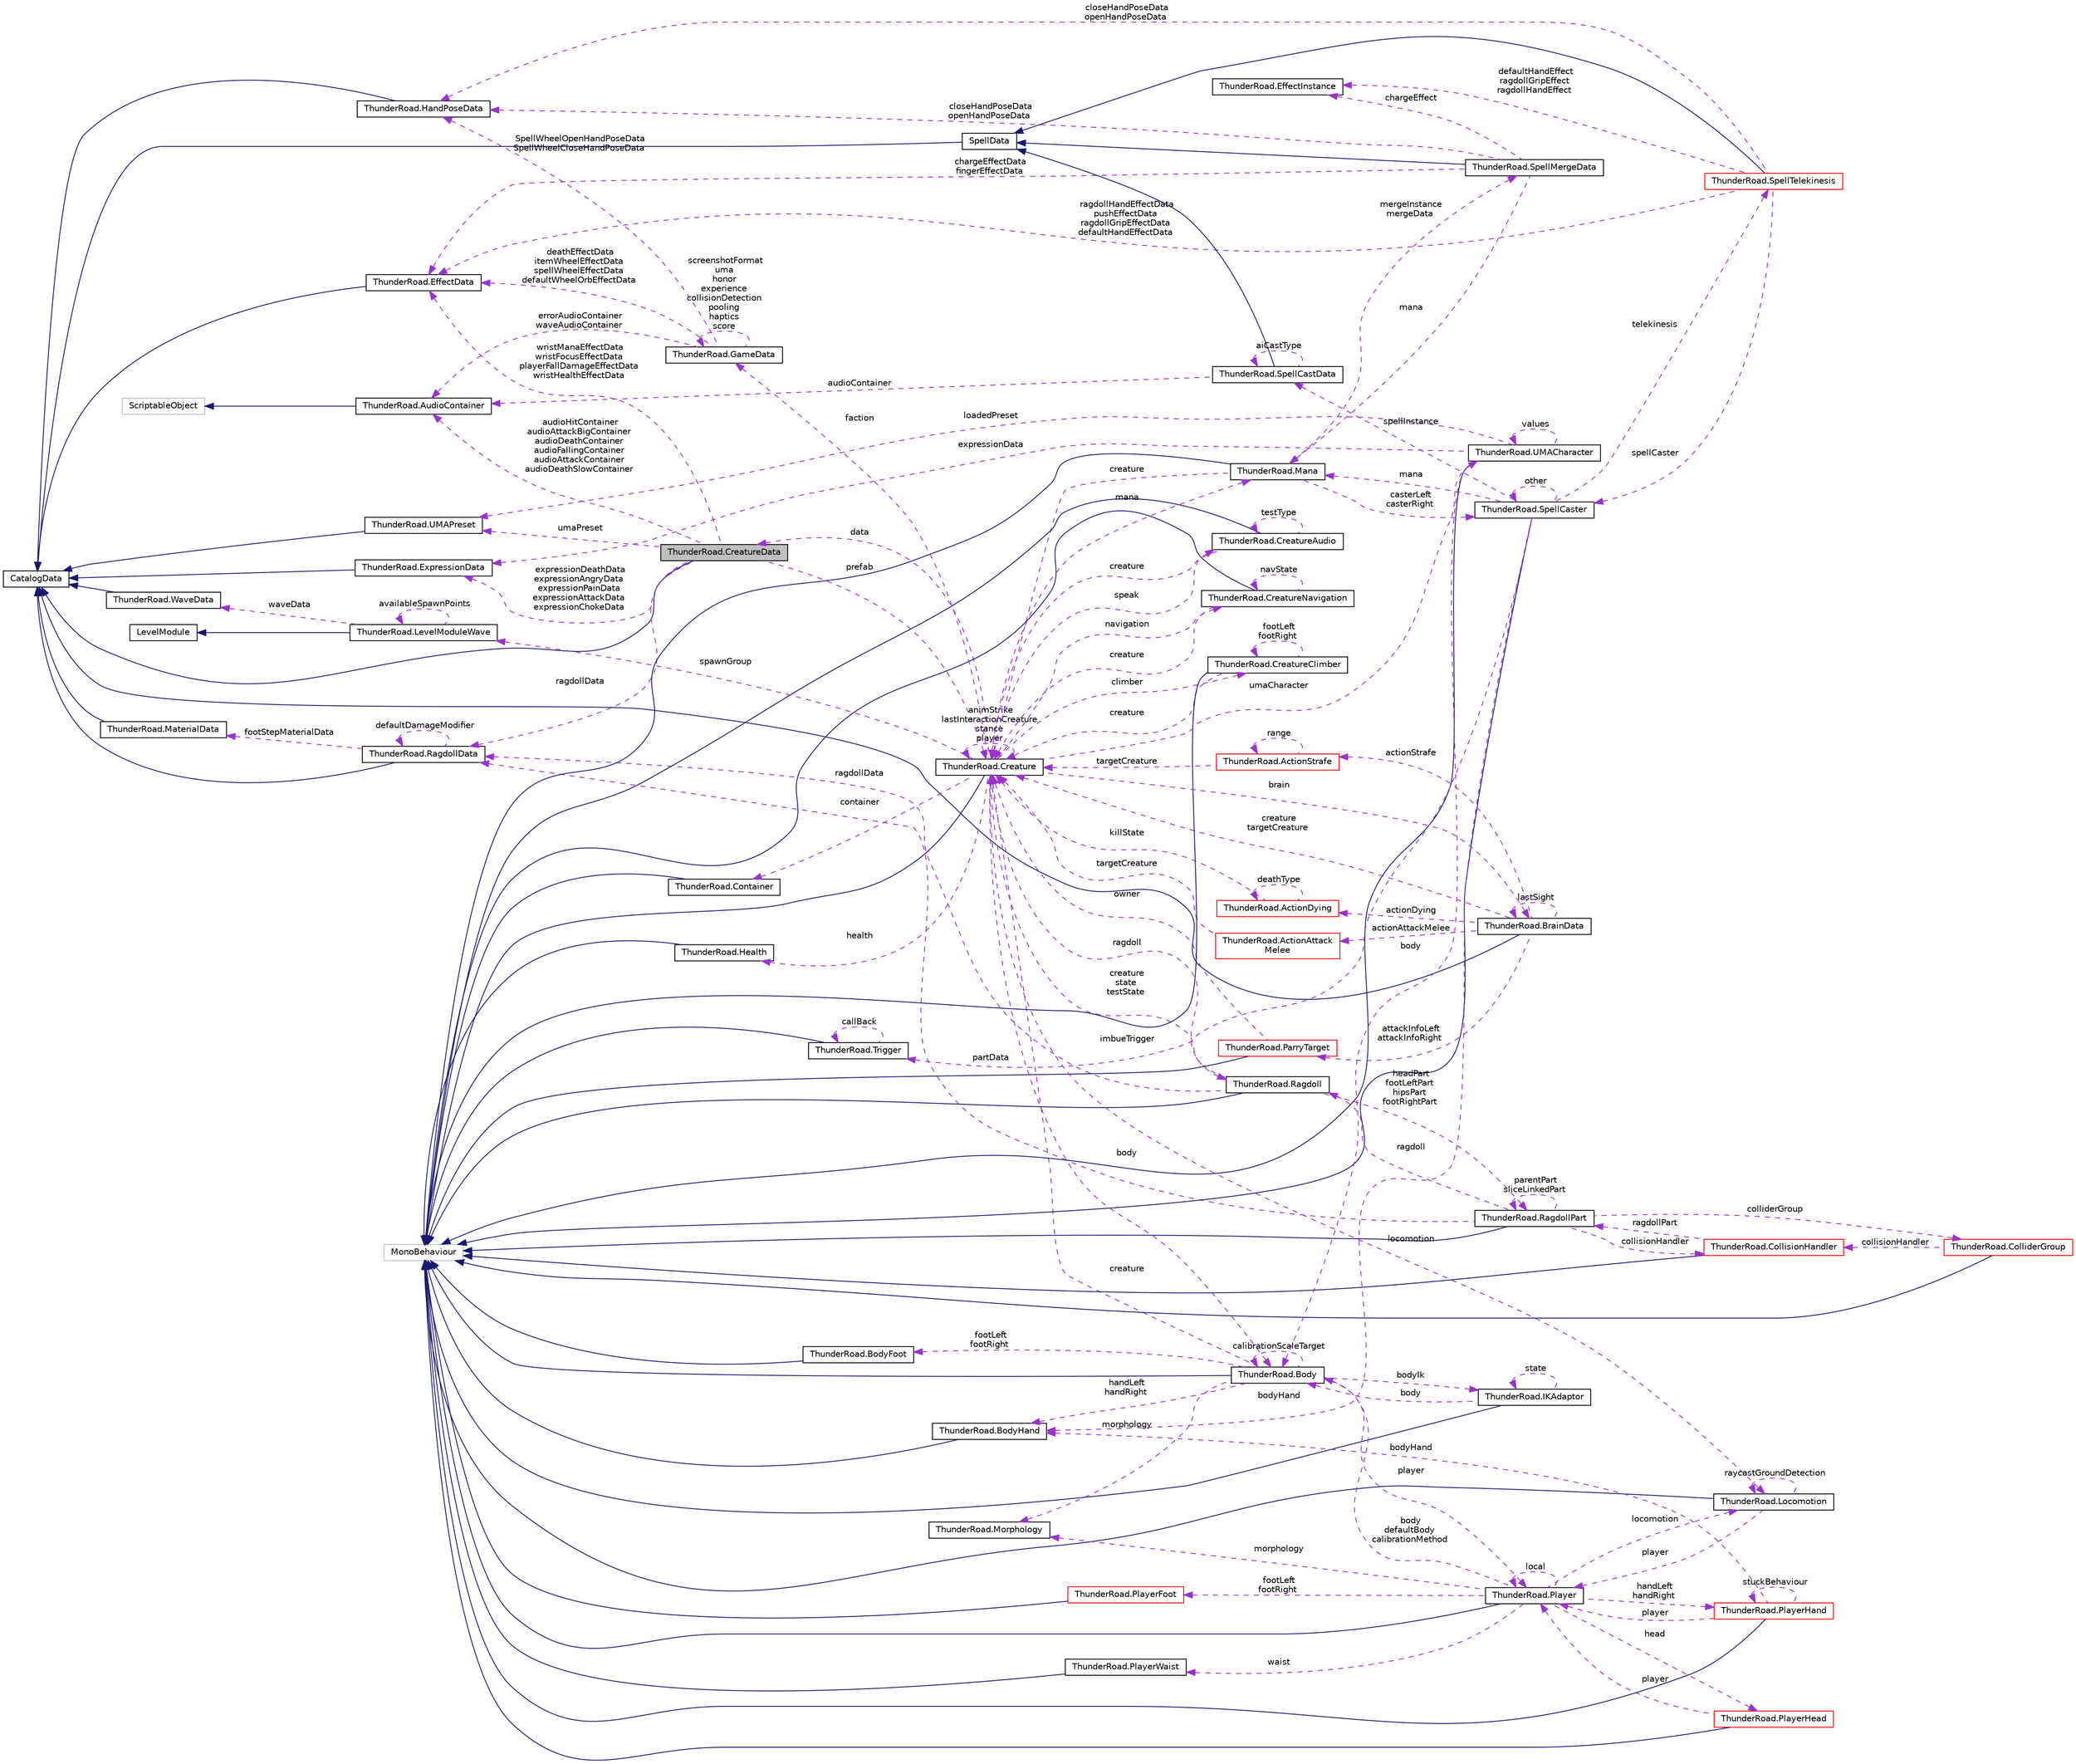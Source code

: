 digraph "ThunderRoad.CreatureData"
{
 // LATEX_PDF_SIZE
  edge [fontname="Helvetica",fontsize="10",labelfontname="Helvetica",labelfontsize="10"];
  node [fontname="Helvetica",fontsize="10",shape=record];
  rankdir="LR";
  Node1 [label="ThunderRoad.CreatureData",height=0.2,width=0.4,color="black", fillcolor="grey75", style="filled", fontcolor="black",tooltip="Class CreatureData. Implements the ThunderRoad.CatalogData"];
  Node2 -> Node1 [dir="back",color="midnightblue",fontsize="10",style="solid",fontname="Helvetica"];
  Node2 [label="CatalogData",height=0.2,width=0.4,color="black", fillcolor="white", style="filled",URL="$class_thunder_road_1_1_catalog_data.html",tooltip="Class CatalogData."];
  Node3 -> Node1 [dir="back",color="darkorchid3",fontsize="10",style="dashed",label=" ragdollData" ,fontname="Helvetica"];
  Node3 [label="ThunderRoad.RagdollData",height=0.2,width=0.4,color="black", fillcolor="white", style="filled",URL="$class_thunder_road_1_1_ragdoll_data.html",tooltip="Class RagdollData. Implements the ThunderRoad.CatalogData"];
  Node2 -> Node3 [dir="back",color="midnightblue",fontsize="10",style="solid",fontname="Helvetica"];
  Node4 -> Node3 [dir="back",color="darkorchid3",fontsize="10",style="dashed",label=" footStepMaterialData" ,fontname="Helvetica"];
  Node4 [label="ThunderRoad.MaterialData",height=0.2,width=0.4,color="black", fillcolor="white", style="filled",URL="$class_thunder_road_1_1_material_data.html",tooltip="Class MaterialData. Implements the ThunderRoad.CatalogData"];
  Node2 -> Node4 [dir="back",color="midnightblue",fontsize="10",style="solid",fontname="Helvetica"];
  Node3 -> Node3 [dir="back",color="darkorchid3",fontsize="10",style="dashed",label=" defaultDamageModifier" ,fontname="Helvetica"];
  Node5 -> Node1 [dir="back",color="darkorchid3",fontsize="10",style="dashed",label=" wristManaEffectData\nwristFocusEffectData\nplayerFallDamageEffectData\nwristHealthEffectData" ,fontname="Helvetica"];
  Node5 [label="ThunderRoad.EffectData",height=0.2,width=0.4,color="black", fillcolor="white", style="filled",URL="$class_thunder_road_1_1_effect_data.html",tooltip="Class EffectData. Implements the ThunderRoad.CatalogData"];
  Node2 -> Node5 [dir="back",color="midnightblue",fontsize="10",style="solid",fontname="Helvetica"];
  Node6 -> Node1 [dir="back",color="darkorchid3",fontsize="10",style="dashed",label=" umaPreset" ,fontname="Helvetica"];
  Node6 [label="ThunderRoad.UMAPreset",height=0.2,width=0.4,color="black", fillcolor="white", style="filled",URL="$class_thunder_road_1_1_u_m_a_preset.html",tooltip="Class UMAPreset. Implements the ThunderRoad.CatalogData"];
  Node2 -> Node6 [dir="back",color="midnightblue",fontsize="10",style="solid",fontname="Helvetica"];
  Node7 -> Node1 [dir="back",color="darkorchid3",fontsize="10",style="dashed",label=" audioHitContainer\naudioAttackBigContainer\naudioDeathContainer\naudioFallingContainer\naudioAttackContainer\naudioDeathSlowContainer" ,fontname="Helvetica"];
  Node7 [label="ThunderRoad.AudioContainer",height=0.2,width=0.4,color="black", fillcolor="white", style="filled",URL="$class_thunder_road_1_1_audio_container.html",tooltip="Class AudioContainer. Implements the UnityEngine.ScriptableObject"];
  Node8 -> Node7 [dir="back",color="midnightblue",fontsize="10",style="solid",fontname="Helvetica"];
  Node8 [label="ScriptableObject",height=0.2,width=0.4,color="grey75", fillcolor="white", style="filled",tooltip=" "];
  Node9 -> Node1 [dir="back",color="darkorchid3",fontsize="10",style="dashed",label=" expressionDeathData\nexpressionAngryData\nexpressionPainData\nexpressionAttackData\nexpressionChokeData" ,fontname="Helvetica"];
  Node9 [label="ThunderRoad.ExpressionData",height=0.2,width=0.4,color="black", fillcolor="white", style="filled",URL="$class_thunder_road_1_1_expression_data.html",tooltip="Class ExpressionData. Implements the ThunderRoad.CatalogData"];
  Node2 -> Node9 [dir="back",color="midnightblue",fontsize="10",style="solid",fontname="Helvetica"];
  Node10 -> Node1 [dir="back",color="darkorchid3",fontsize="10",style="dashed",label=" prefab" ,fontname="Helvetica"];
  Node10 [label="ThunderRoad.Creature",height=0.2,width=0.4,color="black", fillcolor="white", style="filled",URL="$class_thunder_road_1_1_creature.html",tooltip="Class Creature. Implements the UnityEngine.MonoBehaviour"];
  Node11 -> Node10 [dir="back",color="midnightblue",fontsize="10",style="solid",fontname="Helvetica"];
  Node11 [label="MonoBehaviour",height=0.2,width=0.4,color="grey75", fillcolor="white", style="filled",tooltip=" "];
  Node12 -> Node10 [dir="back",color="darkorchid3",fontsize="10",style="dashed",label=" climber" ,fontname="Helvetica"];
  Node12 [label="ThunderRoad.CreatureClimber",height=0.2,width=0.4,color="black", fillcolor="white", style="filled",URL="$class_thunder_road_1_1_creature_climber.html",tooltip="Class CreatureClimber. Implements the UnityEngine.MonoBehaviour"];
  Node11 -> Node12 [dir="back",color="midnightblue",fontsize="10",style="solid",fontname="Helvetica"];
  Node12 -> Node12 [dir="back",color="darkorchid3",fontsize="10",style="dashed",label=" footLeft\nfootRight" ,fontname="Helvetica"];
  Node10 -> Node12 [dir="back",color="darkorchid3",fontsize="10",style="dashed",label=" creature" ,fontname="Helvetica"];
  Node13 -> Node10 [dir="back",color="darkorchid3",fontsize="10",style="dashed",label=" health" ,fontname="Helvetica"];
  Node13 [label="ThunderRoad.Health",height=0.2,width=0.4,color="black", fillcolor="white", style="filled",URL="$class_thunder_road_1_1_health.html",tooltip="Class Health. Implements the UnityEngine.MonoBehaviour"];
  Node11 -> Node13 [dir="back",color="midnightblue",fontsize="10",style="solid",fontname="Helvetica"];
  Node14 -> Node10 [dir="back",color="darkorchid3",fontsize="10",style="dashed",label=" faction" ,fontname="Helvetica"];
  Node14 [label="ThunderRoad.GameData",height=0.2,width=0.4,color="black", fillcolor="white", style="filled",URL="$class_thunder_road_1_1_game_data.html",tooltip="Class GameData."];
  Node14 -> Node14 [dir="back",color="darkorchid3",fontsize="10",style="dashed",label=" screenshotFormat\numa\nhonor\nexperience\ncollisionDetection\npooling\nhaptics\nscore" ,fontname="Helvetica"];
  Node5 -> Node14 [dir="back",color="darkorchid3",fontsize="10",style="dashed",label=" deathEffectData\nitemWheelEffectData\nspellWheelEffectData\ndefaultWheelOrbEffectData" ,fontname="Helvetica"];
  Node15 -> Node14 [dir="back",color="darkorchid3",fontsize="10",style="dashed",label=" SpellWheelOpenHandPoseData\nSpellWheelCloseHandPoseData" ,fontname="Helvetica"];
  Node15 [label="ThunderRoad.HandPoseData",height=0.2,width=0.4,color="black", fillcolor="white", style="filled",URL="$class_thunder_road_1_1_hand_pose_data.html",tooltip="Class HandPoseData. Implements the ThunderRoad.CatalogData"];
  Node2 -> Node15 [dir="back",color="midnightblue",fontsize="10",style="solid",fontname="Helvetica"];
  Node7 -> Node14 [dir="back",color="darkorchid3",fontsize="10",style="dashed",label=" errorAudioContainer\nwaveAudioContainer" ,fontname="Helvetica"];
  Node16 -> Node10 [dir="back",color="darkorchid3",fontsize="10",style="dashed",label=" spawnGroup" ,fontname="Helvetica"];
  Node16 [label="ThunderRoad.LevelModuleWave",height=0.2,width=0.4,color="black", fillcolor="white", style="filled",URL="$class_thunder_road_1_1_level_module_wave.html",tooltip="Class LevelModuleWave. Implements the ThunderRoad.LevelModule"];
  Node17 -> Node16 [dir="back",color="midnightblue",fontsize="10",style="solid",fontname="Helvetica"];
  Node17 [label="LevelModule",height=0.2,width=0.4,color="black", fillcolor="white", style="filled",URL="$class_thunder_road_1_1_level_module.html",tooltip="Class LevelModule."];
  Node16 -> Node16 [dir="back",color="darkorchid3",fontsize="10",style="dashed",label=" availableSpawnPoints" ,fontname="Helvetica"];
  Node18 -> Node16 [dir="back",color="darkorchid3",fontsize="10",style="dashed",label=" waveData" ,fontname="Helvetica"];
  Node18 [label="ThunderRoad.WaveData",height=0.2,width=0.4,color="black", fillcolor="white", style="filled",URL="$class_thunder_road_1_1_wave_data.html",tooltip="Class WaveData. Implements the ThunderRoad.CatalogData"];
  Node2 -> Node18 [dir="back",color="midnightblue",fontsize="10",style="solid",fontname="Helvetica"];
  Node1 -> Node10 [dir="back",color="darkorchid3",fontsize="10",style="dashed",label=" data" ,fontname="Helvetica"];
  Node19 -> Node10 [dir="back",color="darkorchid3",fontsize="10",style="dashed",label=" locomotion" ,fontname="Helvetica"];
  Node19 [label="ThunderRoad.Locomotion",height=0.2,width=0.4,color="black", fillcolor="white", style="filled",URL="$class_thunder_road_1_1_locomotion.html",tooltip="Class Locomotion. Implements the UnityEngine.MonoBehaviour"];
  Node11 -> Node19 [dir="back",color="midnightblue",fontsize="10",style="solid",fontname="Helvetica"];
  Node20 -> Node19 [dir="back",color="darkorchid3",fontsize="10",style="dashed",label=" player" ,fontname="Helvetica"];
  Node20 [label="ThunderRoad.Player",height=0.2,width=0.4,color="black", fillcolor="white", style="filled",URL="$class_thunder_road_1_1_player.html",tooltip="Class Player. Implements the UnityEngine.MonoBehaviour"];
  Node11 -> Node20 [dir="back",color="midnightblue",fontsize="10",style="solid",fontname="Helvetica"];
  Node21 -> Node20 [dir="back",color="darkorchid3",fontsize="10",style="dashed",label=" footLeft\nfootRight" ,fontname="Helvetica"];
  Node21 [label="ThunderRoad.PlayerFoot",height=0.2,width=0.4,color="red", fillcolor="white", style="filled",URL="$class_thunder_road_1_1_player_foot.html",tooltip="Class PlayerFoot. Implements the UnityEngine.MonoBehaviour"];
  Node11 -> Node21 [dir="back",color="midnightblue",fontsize="10",style="solid",fontname="Helvetica"];
  Node20 -> Node20 [dir="back",color="darkorchid3",fontsize="10",style="dashed",label=" local" ,fontname="Helvetica"];
  Node75 -> Node20 [dir="back",color="darkorchid3",fontsize="10",style="dashed",label=" morphology" ,fontname="Helvetica"];
  Node75 [label="ThunderRoad.Morphology",height=0.2,width=0.4,color="black", fillcolor="white", style="filled",URL="$class_thunder_road_1_1_morphology.html",tooltip="Class Morphology."];
  Node19 -> Node20 [dir="back",color="darkorchid3",fontsize="10",style="dashed",label=" locomotion" ,fontname="Helvetica"];
  Node76 -> Node20 [dir="back",color="darkorchid3",fontsize="10",style="dashed",label=" head" ,fontname="Helvetica"];
  Node76 [label="ThunderRoad.PlayerHead",height=0.2,width=0.4,color="red", fillcolor="white", style="filled",URL="$class_thunder_road_1_1_player_head.html",tooltip="Class PlayerHead. Implements the UnityEngine.MonoBehaviour"];
  Node11 -> Node76 [dir="back",color="midnightblue",fontsize="10",style="solid",fontname="Helvetica"];
  Node20 -> Node76 [dir="back",color="darkorchid3",fontsize="10",style="dashed",label=" player" ,fontname="Helvetica"];
  Node77 -> Node20 [dir="back",color="darkorchid3",fontsize="10",style="dashed",label=" body\ndefaultBody\ncalibrationMethod" ,fontname="Helvetica"];
  Node77 [label="ThunderRoad.Body",height=0.2,width=0.4,color="black", fillcolor="white", style="filled",URL="$class_thunder_road_1_1_body.html",tooltip="Class Body. Implements the UnityEngine.MonoBehaviour"];
  Node11 -> Node77 [dir="back",color="midnightblue",fontsize="10",style="solid",fontname="Helvetica"];
  Node20 -> Node77 [dir="back",color="darkorchid3",fontsize="10",style="dashed",label=" player" ,fontname="Helvetica"];
  Node75 -> Node77 [dir="back",color="darkorchid3",fontsize="10",style="dashed",label=" morphology" ,fontname="Helvetica"];
  Node78 -> Node77 [dir="back",color="darkorchid3",fontsize="10",style="dashed",label=" bodyIk" ,fontname="Helvetica"];
  Node78 [label="ThunderRoad.IKAdaptor",height=0.2,width=0.4,color="black", fillcolor="white", style="filled",URL="$class_thunder_road_1_1_i_k_adaptor.html",tooltip="Class IKAdaptor. Implements the UnityEngine.MonoBehaviour"];
  Node11 -> Node78 [dir="back",color="midnightblue",fontsize="10",style="solid",fontname="Helvetica"];
  Node78 -> Node78 [dir="back",color="darkorchid3",fontsize="10",style="dashed",label=" state" ,fontname="Helvetica"];
  Node77 -> Node78 [dir="back",color="darkorchid3",fontsize="10",style="dashed",label=" body" ,fontname="Helvetica"];
  Node77 -> Node77 [dir="back",color="darkorchid3",fontsize="10",style="dashed",label=" calibrationScaleTarget" ,fontname="Helvetica"];
  Node10 -> Node77 [dir="back",color="darkorchid3",fontsize="10",style="dashed",label=" creature" ,fontname="Helvetica"];
  Node44 -> Node77 [dir="back",color="darkorchid3",fontsize="10",style="dashed",label=" handLeft\nhandRight" ,fontname="Helvetica"];
  Node44 [label="ThunderRoad.BodyHand",height=0.2,width=0.4,color="black", fillcolor="white", style="filled",URL="$class_thunder_road_1_1_body_hand.html",tooltip="Class BodyHand. Implements the UnityEngine.MonoBehaviour"];
  Node11 -> Node44 [dir="back",color="midnightblue",fontsize="10",style="solid",fontname="Helvetica"];
  Node79 -> Node77 [dir="back",color="darkorchid3",fontsize="10",style="dashed",label=" footLeft\nfootRight" ,fontname="Helvetica"];
  Node79 [label="ThunderRoad.BodyFoot",height=0.2,width=0.4,color="black", fillcolor="white", style="filled",URL="$class_thunder_road_1_1_body_foot.html",tooltip="Class BodyFoot. Implements the UnityEngine.MonoBehaviour"];
  Node11 -> Node79 [dir="back",color="midnightblue",fontsize="10",style="solid",fontname="Helvetica"];
  Node80 -> Node20 [dir="back",color="darkorchid3",fontsize="10",style="dashed",label=" waist" ,fontname="Helvetica"];
  Node80 [label="ThunderRoad.PlayerWaist",height=0.2,width=0.4,color="black", fillcolor="white", style="filled",URL="$class_thunder_road_1_1_player_waist.html",tooltip="Class PlayerWaist. Implements the UnityEngine.MonoBehaviour"];
  Node11 -> Node80 [dir="back",color="midnightblue",fontsize="10",style="solid",fontname="Helvetica"];
  Node69 -> Node20 [dir="back",color="darkorchid3",fontsize="10",style="dashed",label=" handLeft\nhandRight" ,fontname="Helvetica"];
  Node69 [label="ThunderRoad.PlayerHand",height=0.2,width=0.4,color="red", fillcolor="white", style="filled",URL="$class_thunder_road_1_1_player_hand.html",tooltip="Class PlayerHand. Implements the UnityEngine.MonoBehaviour"];
  Node11 -> Node69 [dir="back",color="midnightblue",fontsize="10",style="solid",fontname="Helvetica"];
  Node20 -> Node69 [dir="back",color="darkorchid3",fontsize="10",style="dashed",label=" player" ,fontname="Helvetica"];
  Node44 -> Node69 [dir="back",color="darkorchid3",fontsize="10",style="dashed",label=" bodyHand" ,fontname="Helvetica"];
  Node69 -> Node69 [dir="back",color="darkorchid3",fontsize="10",style="dashed",label=" stuckBehaviour" ,fontname="Helvetica"];
  Node19 -> Node19 [dir="back",color="darkorchid3",fontsize="10",style="dashed",label=" raycastGroundDetection" ,fontname="Helvetica"];
  Node48 -> Node10 [dir="back",color="darkorchid3",fontsize="10",style="dashed",label=" ragdoll" ,fontname="Helvetica"];
  Node48 [label="ThunderRoad.Ragdoll",height=0.2,width=0.4,color="black", fillcolor="white", style="filled",URL="$class_thunder_road_1_1_ragdoll.html",tooltip="Class Ragdoll. Implements the UnityEngine.MonoBehaviour"];
  Node11 -> Node48 [dir="back",color="midnightblue",fontsize="10",style="solid",fontname="Helvetica"];
  Node3 -> Node48 [dir="back",color="darkorchid3",fontsize="10",style="dashed",label=" ragdollData" ,fontname="Helvetica"];
  Node49 -> Node48 [dir="back",color="darkorchid3",fontsize="10",style="dashed",label=" headPart\nfootLeftPart\nhipsPart\nfootRightPart" ,fontname="Helvetica"];
  Node49 [label="ThunderRoad.RagdollPart",height=0.2,width=0.4,color="black", fillcolor="white", style="filled",URL="$class_thunder_road_1_1_ragdoll_part.html",tooltip="Class RagdollPart. Implements the UnityEngine.MonoBehaviour"];
  Node11 -> Node49 [dir="back",color="midnightblue",fontsize="10",style="solid",fontname="Helvetica"];
  Node50 -> Node49 [dir="back",color="darkorchid3",fontsize="10",style="dashed",label=" collisionHandler" ,fontname="Helvetica"];
  Node50 [label="ThunderRoad.CollisionHandler",height=0.2,width=0.4,color="red", fillcolor="white", style="filled",URL="$class_thunder_road_1_1_collision_handler.html",tooltip="Class CollisionHandler. Implements the UnityEngine.MonoBehaviour"];
  Node11 -> Node50 [dir="back",color="midnightblue",fontsize="10",style="solid",fontname="Helvetica"];
  Node49 -> Node50 [dir="back",color="darkorchid3",fontsize="10",style="dashed",label=" ragdollPart" ,fontname="Helvetica"];
  Node3 -> Node49 [dir="back",color="darkorchid3",fontsize="10",style="dashed",label=" partData" ,fontname="Helvetica"];
  Node49 -> Node49 [dir="back",color="darkorchid3",fontsize="10",style="dashed",label=" parentPart\nsliceLinkedPart" ,fontname="Helvetica"];
  Node48 -> Node49 [dir="back",color="darkorchid3",fontsize="10",style="dashed",label=" ragdoll" ,fontname="Helvetica"];
  Node52 -> Node49 [dir="back",color="darkorchid3",fontsize="10",style="dashed",label=" colliderGroup" ,fontname="Helvetica"];
  Node52 [label="ThunderRoad.ColliderGroup",height=0.2,width=0.4,color="red", fillcolor="white", style="filled",URL="$class_thunder_road_1_1_collider_group.html",tooltip="Class ColliderGroup. Implements the UnityEngine.MonoBehaviour"];
  Node11 -> Node52 [dir="back",color="midnightblue",fontsize="10",style="solid",fontname="Helvetica"];
  Node50 -> Node52 [dir="back",color="darkorchid3",fontsize="10",style="dashed",label=" collisionHandler" ,fontname="Helvetica"];
  Node10 -> Node48 [dir="back",color="darkorchid3",fontsize="10",style="dashed",label=" creature\nstate\ntestState" ,fontname="Helvetica"];
  Node77 -> Node10 [dir="back",color="darkorchid3",fontsize="10",style="dashed",label=" body" ,fontname="Helvetica"];
  Node81 -> Node10 [dir="back",color="darkorchid3",fontsize="10",style="dashed",label=" speak" ,fontname="Helvetica"];
  Node81 [label="ThunderRoad.CreatureAudio",height=0.2,width=0.4,color="black", fillcolor="white", style="filled",URL="$class_thunder_road_1_1_creature_audio.html",tooltip="Class CreatureAudio. Implements the UnityEngine.MonoBehaviour"];
  Node11 -> Node81 [dir="back",color="midnightblue",fontsize="10",style="solid",fontname="Helvetica"];
  Node81 -> Node81 [dir="back",color="darkorchid3",fontsize="10",style="dashed",label=" testType" ,fontname="Helvetica"];
  Node10 -> Node81 [dir="back",color="darkorchid3",fontsize="10",style="dashed",label=" creature" ,fontname="Helvetica"];
  Node10 -> Node10 [dir="back",color="darkorchid3",fontsize="10",style="dashed",label=" animStrike\nlastInteractionCreature\nstance\nplayer" ,fontname="Helvetica"];
  Node41 -> Node10 [dir="back",color="darkorchid3",fontsize="10",style="dashed",label=" mana" ,fontname="Helvetica"];
  Node41 [label="ThunderRoad.Mana",height=0.2,width=0.4,color="black", fillcolor="white", style="filled",URL="$class_thunder_road_1_1_mana.html",tooltip="Class Mana. Implements the UnityEngine.MonoBehaviour"];
  Node11 -> Node41 [dir="back",color="midnightblue",fontsize="10",style="solid",fontname="Helvetica"];
  Node42 -> Node41 [dir="back",color="darkorchid3",fontsize="10",style="dashed",label=" mergeInstance\nmergeData" ,fontname="Helvetica"];
  Node42 [label="ThunderRoad.SpellMergeData",height=0.2,width=0.4,color="black", fillcolor="white", style="filled",URL="$class_thunder_road_1_1_spell_merge_data.html",tooltip="Class SpellMergeData. Implements the ThunderRoad.SpellData"];
  Node38 -> Node42 [dir="back",color="midnightblue",fontsize="10",style="solid",fontname="Helvetica"];
  Node38 [label="SpellData",height=0.2,width=0.4,color="black", fillcolor="white", style="filled",URL="$class_thunder_road_1_1_spell_data.html",tooltip="Class SpellData. Implements the ThunderRoad.CatalogData"];
  Node2 -> Node38 [dir="back",color="midnightblue",fontsize="10",style="solid",fontname="Helvetica"];
  Node5 -> Node42 [dir="back",color="darkorchid3",fontsize="10",style="dashed",label=" chargeEffectData\nfingerEffectData" ,fontname="Helvetica"];
  Node15 -> Node42 [dir="back",color="darkorchid3",fontsize="10",style="dashed",label=" closeHandPoseData\nopenHandPoseData" ,fontname="Helvetica"];
  Node41 -> Node42 [dir="back",color="darkorchid3",fontsize="10",style="dashed",label=" mana" ,fontname="Helvetica"];
  Node39 -> Node42 [dir="back",color="darkorchid3",fontsize="10",style="dashed",label=" chargeEffect" ,fontname="Helvetica"];
  Node39 [label="ThunderRoad.EffectInstance",height=0.2,width=0.4,color="black", fillcolor="white", style="filled",URL="$class_thunder_road_1_1_effect_instance.html",tooltip="Class EffectInstance."];
  Node36 -> Node41 [dir="back",color="darkorchid3",fontsize="10",style="dashed",label=" casterLeft\ncasterRight" ,fontname="Helvetica"];
  Node36 [label="ThunderRoad.SpellCaster",height=0.2,width=0.4,color="black", fillcolor="white", style="filled",URL="$class_thunder_road_1_1_spell_caster.html",tooltip="Class SpellCaster. Implements the UnityEngine.MonoBehaviour"];
  Node11 -> Node36 [dir="back",color="midnightblue",fontsize="10",style="solid",fontname="Helvetica"];
  Node37 -> Node36 [dir="back",color="darkorchid3",fontsize="10",style="dashed",label=" telekinesis" ,fontname="Helvetica"];
  Node37 [label="ThunderRoad.SpellTelekinesis",height=0.2,width=0.4,color="red", fillcolor="white", style="filled",URL="$class_thunder_road_1_1_spell_telekinesis.html",tooltip="Class SpellTelekinesis. Implements the ThunderRoad.SpellData"];
  Node38 -> Node37 [dir="back",color="midnightblue",fontsize="10",style="solid",fontname="Helvetica"];
  Node5 -> Node37 [dir="back",color="darkorchid3",fontsize="10",style="dashed",label=" ragdollHandEffectData\npushEffectData\nragdollGripEffectData\ndefaultHandEffectData" ,fontname="Helvetica"];
  Node15 -> Node37 [dir="back",color="darkorchid3",fontsize="10",style="dashed",label=" closeHandPoseData\nopenHandPoseData" ,fontname="Helvetica"];
  Node36 -> Node37 [dir="back",color="darkorchid3",fontsize="10",style="dashed",label=" spellCaster" ,fontname="Helvetica"];
  Node39 -> Node37 [dir="back",color="darkorchid3",fontsize="10",style="dashed",label=" defaultHandEffect\nragdollGripEffect\nragdollHandEffect" ,fontname="Helvetica"];
  Node36 -> Node36 [dir="back",color="darkorchid3",fontsize="10",style="dashed",label=" other" ,fontname="Helvetica"];
  Node40 -> Node36 [dir="back",color="darkorchid3",fontsize="10",style="dashed",label=" spellInstance" ,fontname="Helvetica"];
  Node40 [label="ThunderRoad.SpellCastData",height=0.2,width=0.4,color="black", fillcolor="white", style="filled",URL="$class_thunder_road_1_1_spell_cast_data.html",tooltip="Class SpellCastData. Implements the ThunderRoad.SpellData"];
  Node38 -> Node40 [dir="back",color="midnightblue",fontsize="10",style="solid",fontname="Helvetica"];
  Node7 -> Node40 [dir="back",color="darkorchid3",fontsize="10",style="dashed",label=" audioContainer" ,fontname="Helvetica"];
  Node40 -> Node40 [dir="back",color="darkorchid3",fontsize="10",style="dashed",label=" aiCastType" ,fontname="Helvetica"];
  Node41 -> Node36 [dir="back",color="darkorchid3",fontsize="10",style="dashed",label=" mana" ,fontname="Helvetica"];
  Node43 -> Node36 [dir="back",color="darkorchid3",fontsize="10",style="dashed",label=" imbueTrigger" ,fontname="Helvetica"];
  Node43 [label="ThunderRoad.Trigger",height=0.2,width=0.4,color="black", fillcolor="white", style="filled",URL="$class_thunder_road_1_1_trigger.html",tooltip="Class Trigger. Implements the UnityEngine.MonoBehaviour"];
  Node11 -> Node43 [dir="back",color="midnightblue",fontsize="10",style="solid",fontname="Helvetica"];
  Node43 -> Node43 [dir="back",color="darkorchid3",fontsize="10",style="dashed",label=" callBack" ,fontname="Helvetica"];
  Node44 -> Node36 [dir="back",color="darkorchid3",fontsize="10",style="dashed",label=" bodyHand" ,fontname="Helvetica"];
  Node10 -> Node41 [dir="back",color="darkorchid3",fontsize="10",style="dashed",label=" creature" ,fontname="Helvetica"];
  Node82 -> Node10 [dir="back",color="darkorchid3",fontsize="10",style="dashed",label=" umaCharacter" ,fontname="Helvetica"];
  Node82 [label="ThunderRoad.UMACharacter",height=0.2,width=0.4,color="black", fillcolor="white", style="filled",URL="$class_thunder_road_1_1_u_m_a_character.html",tooltip="Class UMACharacter. Implements the UnityEngine.MonoBehaviour"];
  Node11 -> Node82 [dir="back",color="midnightblue",fontsize="10",style="solid",fontname="Helvetica"];
  Node6 -> Node82 [dir="back",color="darkorchid3",fontsize="10",style="dashed",label=" loadedPreset" ,fontname="Helvetica"];
  Node77 -> Node82 [dir="back",color="darkorchid3",fontsize="10",style="dashed",label=" body" ,fontname="Helvetica"];
  Node9 -> Node82 [dir="back",color="darkorchid3",fontsize="10",style="dashed",label=" expressionData" ,fontname="Helvetica"];
  Node82 -> Node82 [dir="back",color="darkorchid3",fontsize="10",style="dashed",label=" values" ,fontname="Helvetica"];
  Node83 -> Node10 [dir="back",color="darkorchid3",fontsize="10",style="dashed",label=" container" ,fontname="Helvetica"];
  Node83 [label="ThunderRoad.Container",height=0.2,width=0.4,color="black", fillcolor="white", style="filled",URL="$class_thunder_road_1_1_container.html",tooltip="Class Container. Implements the UnityEngine.MonoBehaviour"];
  Node11 -> Node83 [dir="back",color="midnightblue",fontsize="10",style="solid",fontname="Helvetica"];
  Node84 -> Node10 [dir="back",color="darkorchid3",fontsize="10",style="dashed",label=" brain" ,fontname="Helvetica"];
  Node84 [label="ThunderRoad.BrainData",height=0.2,width=0.4,color="black", fillcolor="white", style="filled",URL="$class_thunder_road_1_1_brain_data.html",tooltip="Class BrainData. Implements the ThunderRoad.CatalogData"];
  Node2 -> Node84 [dir="back",color="midnightblue",fontsize="10",style="solid",fontname="Helvetica"];
  Node85 -> Node84 [dir="back",color="darkorchid3",fontsize="10",style="dashed",label=" actionDying" ,fontname="Helvetica"];
  Node85 [label="ThunderRoad.ActionDying",height=0.2,width=0.4,color="red", fillcolor="white", style="filled",URL="$class_thunder_road_1_1_action_dying.html",tooltip="Class ActionDying. Implements the ThunderRoad.Action"];
  Node85 -> Node85 [dir="back",color="darkorchid3",fontsize="10",style="dashed",label=" deathType" ,fontname="Helvetica"];
  Node10 -> Node85 [dir="back",color="darkorchid3",fontsize="10",style="dashed",label=" killState" ,fontname="Helvetica"];
  Node88 -> Node84 [dir="back",color="darkorchid3",fontsize="10",style="dashed",label=" attackInfoLeft\nattackInfoRight" ,fontname="Helvetica"];
  Node88 [label="ThunderRoad.ParryTarget",height=0.2,width=0.4,color="red", fillcolor="white", style="filled",URL="$class_thunder_road_1_1_parry_target.html",tooltip="Class ParryTarget. Implements the UnityEngine.MonoBehaviour"];
  Node11 -> Node88 [dir="back",color="midnightblue",fontsize="10",style="solid",fontname="Helvetica"];
  Node10 -> Node88 [dir="back",color="darkorchid3",fontsize="10",style="dashed",label=" owner" ,fontname="Helvetica"];
  Node90 -> Node84 [dir="back",color="darkorchid3",fontsize="10",style="dashed",label=" actionAttackMelee" ,fontname="Helvetica"];
  Node90 [label="ThunderRoad.ActionAttack\lMelee",height=0.2,width=0.4,color="red", fillcolor="white", style="filled",URL="$class_thunder_road_1_1_action_attack_melee.html",tooltip="Class ActionAttackMelee. Implements the ThunderRoad.Action"];
  Node10 -> Node90 [dir="back",color="darkorchid3",fontsize="10",style="dashed",label=" targetCreature" ,fontname="Helvetica"];
  Node10 -> Node84 [dir="back",color="darkorchid3",fontsize="10",style="dashed",label=" creature\ntargetCreature" ,fontname="Helvetica"];
  Node84 -> Node84 [dir="back",color="darkorchid3",fontsize="10",style="dashed",label=" lastSight" ,fontname="Helvetica"];
  Node91 -> Node84 [dir="back",color="darkorchid3",fontsize="10",style="dashed",label=" actionStrafe" ,fontname="Helvetica"];
  Node91 [label="ThunderRoad.ActionStrafe",height=0.2,width=0.4,color="red", fillcolor="white", style="filled",URL="$class_thunder_road_1_1_action_strafe.html",tooltip="Class ActionStrafe. Implements the ThunderRoad.Action"];
  Node10 -> Node91 [dir="back",color="darkorchid3",fontsize="10",style="dashed",label=" targetCreature" ,fontname="Helvetica"];
  Node91 -> Node91 [dir="back",color="darkorchid3",fontsize="10",style="dashed",label=" range" ,fontname="Helvetica"];
  Node92 -> Node10 [dir="back",color="darkorchid3",fontsize="10",style="dashed",label=" navigation" ,fontname="Helvetica"];
  Node92 [label="ThunderRoad.CreatureNavigation",height=0.2,width=0.4,color="black", fillcolor="white", style="filled",URL="$class_thunder_road_1_1_creature_navigation.html",tooltip="Class CreatureNavigation. Implements the UnityEngine.MonoBehaviour"];
  Node11 -> Node92 [dir="back",color="midnightblue",fontsize="10",style="solid",fontname="Helvetica"];
  Node10 -> Node92 [dir="back",color="darkorchid3",fontsize="10",style="dashed",label=" creature" ,fontname="Helvetica"];
  Node92 -> Node92 [dir="back",color="darkorchid3",fontsize="10",style="dashed",label=" navState" ,fontname="Helvetica"];
}
